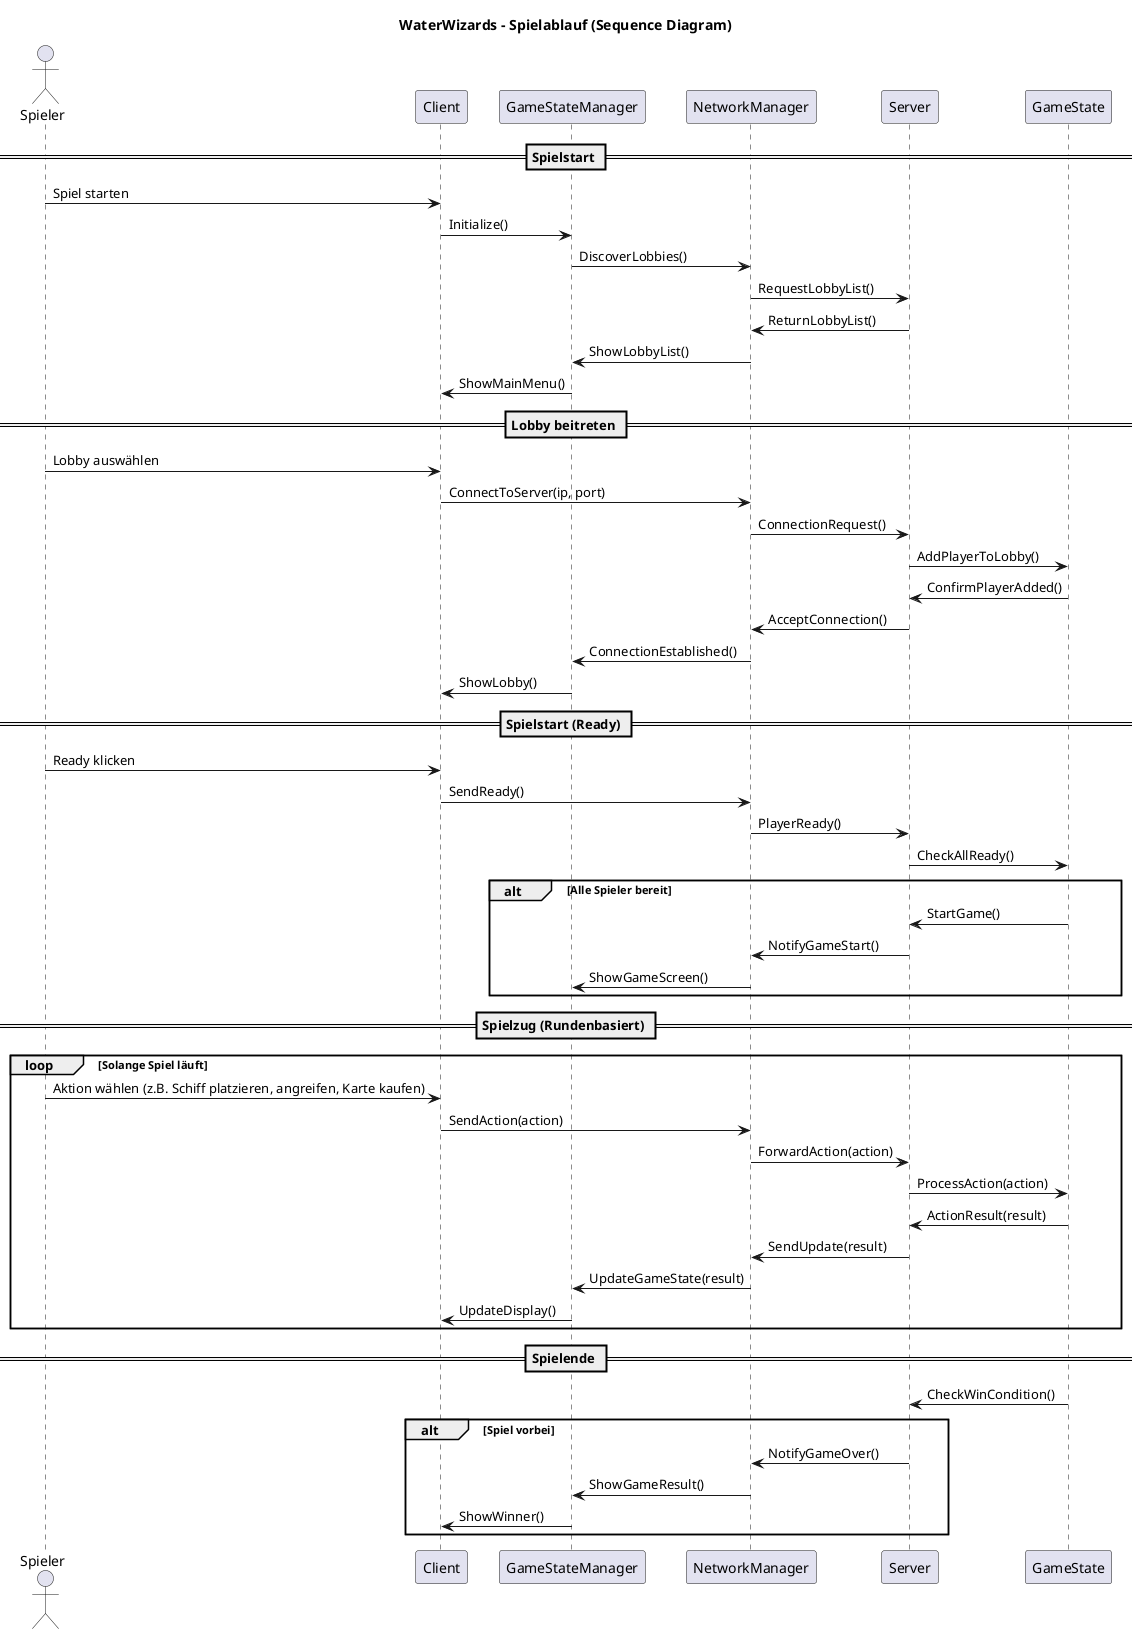 @startuml

' WaterWizards - Sequenzdiagramm

title WaterWizards - Spielablauf (Sequence Diagram)

actor Spieler
participant "Client" as Client
participant "GameStateManager" as GSM
participant "NetworkManager" as NM
participant "Server" as Server
participant "GameState" as GS

== Spielstart ==
Spieler -> Client: Spiel starten
Client -> GSM: Initialize()
GSM -> NM: DiscoverLobbies()
NM -> Server: RequestLobbyList()
Server -> NM: ReturnLobbyList()
NM -> GSM: ShowLobbyList()
GSM -> Client: ShowMainMenu()

== Lobby beitreten ==
Spieler -> Client: Lobby auswählen
Client -> NM: ConnectToServer(ip, port)
NM -> Server: ConnectionRequest()
Server -> GS: AddPlayerToLobby()
GS -> Server: ConfirmPlayerAdded()
Server -> NM: AcceptConnection()
NM -> GSM: ConnectionEstablished()
GSM -> Client: ShowLobby()

== Spielstart (Ready) ==
Spieler -> Client: Ready klicken
Client -> NM: SendReady()
NM -> Server: PlayerReady()
Server -> GS: CheckAllReady()
alt Alle Spieler bereit
    GS -> Server: StartGame()
    Server -> NM: NotifyGameStart()
    NM -> GSM: ShowGameScreen()
end

== Spielzug (Rundenbasiert) ==
loop Solange Spiel läuft
    Spieler -> Client: Aktion wählen (z.B. Schiff platzieren, angreifen, Karte kaufen)
    Client -> NM: SendAction(action)
    NM -> Server: ForwardAction(action)
    Server -> GS: ProcessAction(action)
    GS -> Server: ActionResult(result)
    Server -> NM: SendUpdate(result)
    NM -> GSM: UpdateGameState(result)
    GSM -> Client: UpdateDisplay()
end

== Spielende ==
GS -> Server: CheckWinCondition()
alt Spiel vorbei
    Server -> NM: NotifyGameOver()
    NM -> GSM: ShowGameResult()
    GSM -> Client: ShowWinner()
end

@enduml 